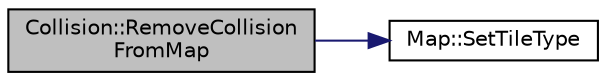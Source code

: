 digraph "Collision::RemoveCollisionFromMap"
{
  edge [fontname="Helvetica",fontsize="10",labelfontname="Helvetica",labelfontsize="10"];
  node [fontname="Helvetica",fontsize="10",shape=record];
  rankdir="LR";
  Node11 [label="Collision::RemoveCollision\lFromMap",height=0.2,width=0.4,color="black", fillcolor="grey75", style="filled", fontcolor="black"];
  Node11 -> Node12 [color="midnightblue",fontsize="10",style="solid",fontname="Helvetica"];
  Node12 [label="Map::SetTileType",height=0.2,width=0.4,color="black", fillcolor="white", style="filled",URL="$class_map.html#a5e2adfcc8983862cbcde50c9a8ccf0f8"];
}
